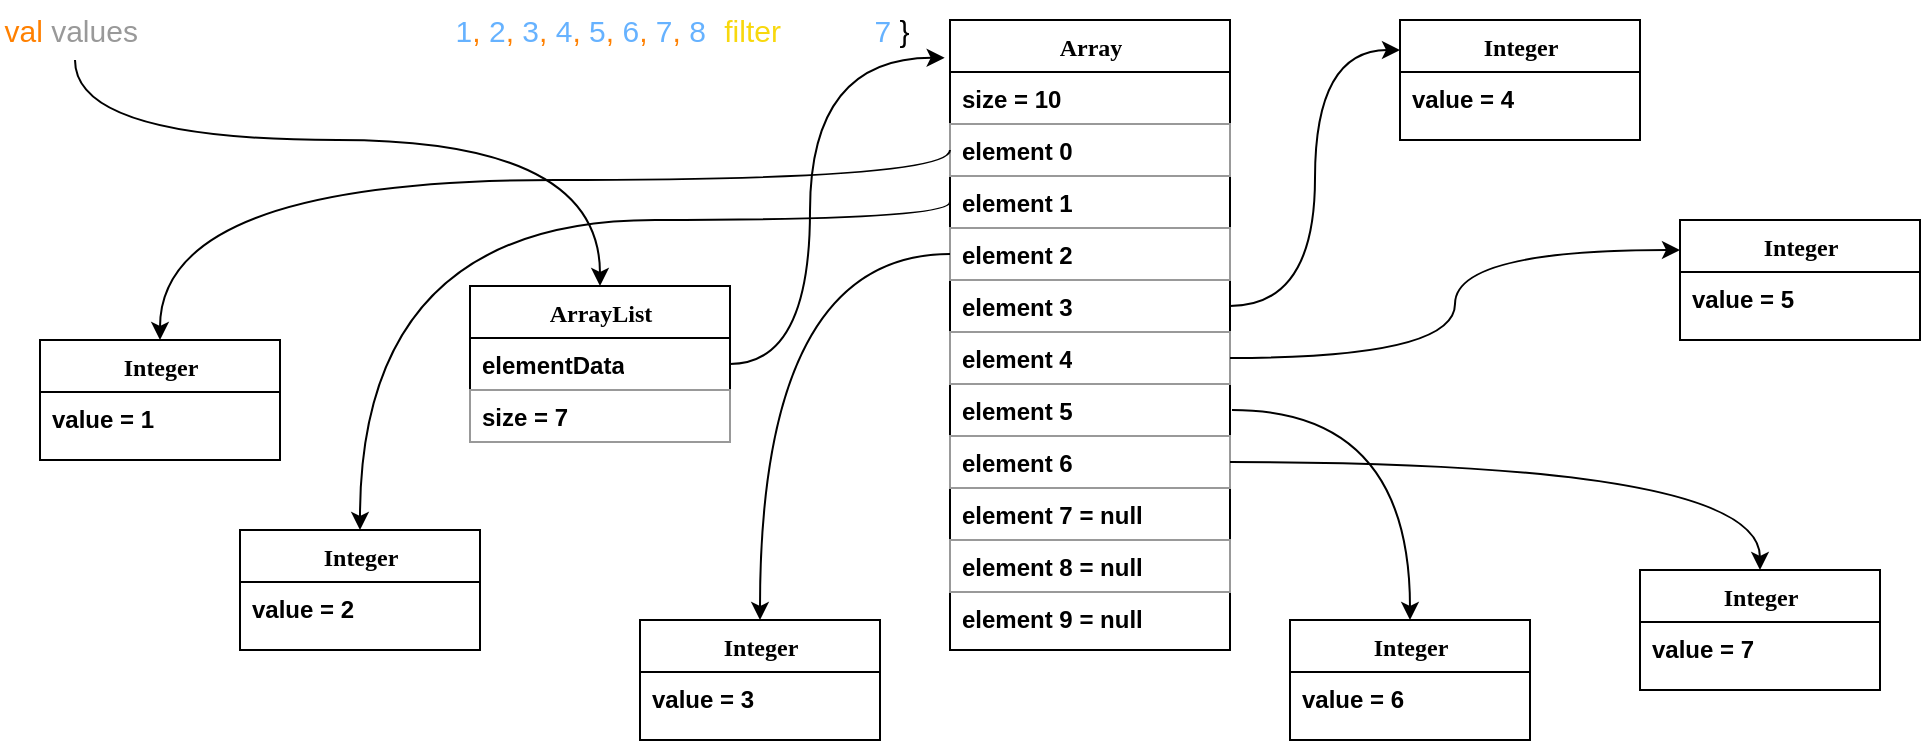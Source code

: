 <mxfile version="24.2.5" type="device">
  <diagram name="Page-1" id="9f46799a-70d6-7492-0946-bef42562c5a5">
    <mxGraphModel dx="1416" dy="745" grid="1" gridSize="10" guides="1" tooltips="1" connect="1" arrows="1" fold="1" page="1" pageScale="1" pageWidth="260" pageHeight="215" background="none" math="0" shadow="0">
      <root>
        <mxCell id="0" />
        <mxCell id="1" parent="0" />
        <mxCell id="78961159f06e98e8-30" value="ArrayList" style="swimlane;html=1;fontStyle=1;align=center;verticalAlign=top;childLayout=stackLayout;horizontal=1;startSize=26;horizontalStack=0;resizeParent=1;resizeLast=0;collapsible=1;marginBottom=0;swimlaneFillColor=#ffffff;rounded=0;shadow=0;comic=0;labelBackgroundColor=none;strokeWidth=1;fillColor=none;fontFamily=Verdana;fontSize=12" parent="1" vertex="1">
          <mxGeometry x="265" y="173" width="130" height="78" as="geometry" />
        </mxCell>
        <mxCell id="78961159f06e98e8-31" value="&lt;b&gt;elementData&lt;/b&gt;" style="text;html=1;strokeColor=none;fillColor=none;align=left;verticalAlign=top;spacingLeft=4;spacingRight=4;whiteSpace=wrap;overflow=hidden;rotatable=0;points=[[0,0.5],[1,0.5]];portConstraint=eastwest;fontColor=#000000;" parent="78961159f06e98e8-30" vertex="1">
          <mxGeometry y="26" width="130" height="26" as="geometry" />
        </mxCell>
        <mxCell id="78961159f06e98e8-32" value="&lt;font color=&quot;#000000&quot;&gt;&lt;b&gt;size = 7&lt;/b&gt;&lt;/font&gt;" style="text;html=1;strokeColor=#999999;fillColor=none;align=left;verticalAlign=top;spacingLeft=4;spacingRight=4;whiteSpace=wrap;overflow=hidden;rotatable=0;points=[[0,0.5],[1,0.5]];portConstraint=eastwest;" parent="78961159f06e98e8-30" vertex="1">
          <mxGeometry y="52" width="130" height="26" as="geometry" />
        </mxCell>
        <mxCell id="78961159f06e98e8-43" value="Array" style="swimlane;html=1;fontStyle=1;align=center;verticalAlign=top;childLayout=stackLayout;horizontal=1;startSize=26;horizontalStack=0;resizeParent=1;resizeLast=0;collapsible=1;marginBottom=0;swimlaneFillColor=#ffffff;rounded=0;shadow=0;comic=0;labelBackgroundColor=default;strokeWidth=1;fillColor=none;fontFamily=Verdana;fontSize=12" parent="1" vertex="1">
          <mxGeometry x="505" y="40" width="140" height="315" as="geometry" />
        </mxCell>
        <mxCell id="78961159f06e98e8-44" value="size = 10" style="text;html=1;align=left;verticalAlign=top;spacingLeft=4;spacingRight=4;whiteSpace=wrap;overflow=hidden;rotatable=0;points=[[0,0.5],[1,0.5]];portConstraint=eastwest;fontColor=#000000;fontStyle=1" parent="78961159f06e98e8-43" vertex="1">
          <mxGeometry y="26" width="140" height="26" as="geometry" />
        </mxCell>
        <mxCell id="78961159f06e98e8-45" value="element 0" style="text;html=1;strokeColor=#999999;fillColor=none;align=left;verticalAlign=top;spacingLeft=4;spacingRight=4;whiteSpace=wrap;overflow=hidden;rotatable=0;points=[[0,0.5],[1,0.5]];portConstraint=eastwest;fontColor=#000000;fontStyle=1" parent="78961159f06e98e8-43" vertex="1">
          <mxGeometry y="52" width="140" height="26" as="geometry" />
        </mxCell>
        <mxCell id="78961159f06e98e8-50" value="element 1" style="text;html=1;strokeColor=none;fillColor=none;align=left;verticalAlign=top;spacingLeft=4;spacingRight=4;whiteSpace=wrap;overflow=hidden;rotatable=0;points=[[0,0.5],[1,0.5]];portConstraint=eastwest;fontColor=#000000;fontStyle=1" parent="78961159f06e98e8-43" vertex="1">
          <mxGeometry y="78" width="140" height="26" as="geometry" />
        </mxCell>
        <mxCell id="SPDqKc0ofXSfoZqgsJQ1-17" value="element 2" style="text;html=1;strokeColor=#999999;fillColor=none;align=left;verticalAlign=top;spacingLeft=4;spacingRight=4;whiteSpace=wrap;overflow=hidden;rotatable=0;points=[[0,0.5],[1,0.5]];portConstraint=eastwest;fontColor=#000000;fontStyle=1" parent="78961159f06e98e8-43" vertex="1">
          <mxGeometry y="104" width="140" height="26" as="geometry" />
        </mxCell>
        <mxCell id="SPDqKc0ofXSfoZqgsJQ1-18" value="element 3" style="text;html=1;strokeColor=none;fillColor=none;align=left;verticalAlign=top;spacingLeft=4;spacingRight=4;whiteSpace=wrap;overflow=hidden;rotatable=0;points=[[0,0.5],[1,0.5]];portConstraint=eastwest;fontColor=#000000;fontStyle=1" parent="78961159f06e98e8-43" vertex="1">
          <mxGeometry y="130" width="140" height="26" as="geometry" />
        </mxCell>
        <mxCell id="SPDqKc0ofXSfoZqgsJQ1-19" value="element 4" style="text;html=1;strokeColor=#999999;fillColor=none;align=left;verticalAlign=top;spacingLeft=4;spacingRight=4;whiteSpace=wrap;overflow=hidden;rotatable=0;points=[[0,0.5],[1,0.5]];portConstraint=eastwest;fontColor=#000000;fontStyle=1" parent="78961159f06e98e8-43" vertex="1">
          <mxGeometry y="156" width="140" height="26" as="geometry" />
        </mxCell>
        <mxCell id="SPDqKc0ofXSfoZqgsJQ1-20" value="element 5" style="text;html=1;strokeColor=none;fillColor=none;align=left;verticalAlign=top;spacingLeft=4;spacingRight=4;whiteSpace=wrap;overflow=hidden;rotatable=0;points=[[0,0.5],[1,0.5]];portConstraint=eastwest;fontColor=#000000;fontStyle=1;perimeterSpacing=1;" parent="78961159f06e98e8-43" vertex="1">
          <mxGeometry y="182" width="140" height="26" as="geometry" />
        </mxCell>
        <mxCell id="SPDqKc0ofXSfoZqgsJQ1-21" value="element 6" style="text;html=1;strokeColor=#999999;fillColor=none;align=left;verticalAlign=top;spacingLeft=4;spacingRight=4;whiteSpace=wrap;overflow=hidden;rotatable=0;points=[[0,0.5],[1,0.5]];portConstraint=eastwest;fontColor=#000000;fontStyle=1" parent="78961159f06e98e8-43" vertex="1">
          <mxGeometry y="208" width="140" height="26" as="geometry" />
        </mxCell>
        <mxCell id="SPDqKc0ofXSfoZqgsJQ1-60" value="element 7 = null" style="text;html=1;strokeColor=none;fillColor=none;align=left;verticalAlign=top;spacingLeft=4;spacingRight=4;whiteSpace=wrap;overflow=hidden;rotatable=0;points=[[0,0.5],[1,0.5]];portConstraint=eastwest;fontColor=#000000;fontStyle=1;perimeterSpacing=1;" parent="78961159f06e98e8-43" vertex="1">
          <mxGeometry y="234" width="140" height="26" as="geometry" />
        </mxCell>
        <mxCell id="SPDqKc0ofXSfoZqgsJQ1-61" value="element 8 = null" style="text;html=1;strokeColor=#999999;fillColor=none;align=left;verticalAlign=top;spacingLeft=4;spacingRight=4;whiteSpace=wrap;overflow=hidden;rotatable=0;points=[[0,0.5],[1,0.5]];portConstraint=eastwest;fontColor=#000000;fontStyle=1" parent="78961159f06e98e8-43" vertex="1">
          <mxGeometry y="260" width="140" height="26" as="geometry" />
        </mxCell>
        <mxCell id="SPDqKc0ofXSfoZqgsJQ1-62" value="element 9 = null" style="text;html=1;strokeColor=none;fillColor=none;align=left;verticalAlign=top;spacingLeft=4;spacingRight=4;whiteSpace=wrap;overflow=hidden;rotatable=0;points=[[0,0.5],[1,0.5]];portConstraint=eastwest;fontColor=#000000;fontStyle=1;perimeterSpacing=1;" parent="78961159f06e98e8-43" vertex="1">
          <mxGeometry y="286" width="140" height="26" as="geometry" />
        </mxCell>
        <mxCell id="78961159f06e98e8-108" value="Integer" style="swimlane;html=1;fontStyle=1;align=center;verticalAlign=top;childLayout=stackLayout;horizontal=1;startSize=26;horizontalStack=0;resizeParent=1;resizeLast=0;collapsible=1;marginBottom=0;swimlaneFillColor=#ffffff;rounded=0;shadow=0;comic=0;labelBackgroundColor=none;strokeWidth=1;fillColor=none;fontFamily=Verdana;fontSize=12" parent="1" vertex="1">
          <mxGeometry x="50" y="200" width="120" height="60" as="geometry" />
        </mxCell>
        <mxCell id="78961159f06e98e8-109" value="value = 1" style="text;html=1;strokeColor=none;fillColor=none;align=left;verticalAlign=top;spacingLeft=4;spacingRight=4;whiteSpace=wrap;overflow=hidden;rotatable=0;points=[[0,0.5],[1,0.5]];portConstraint=eastwest;fontColor=#000000;fontStyle=1" parent="78961159f06e98e8-108" vertex="1">
          <mxGeometry y="26" width="120" height="26" as="geometry" />
        </mxCell>
        <mxCell id="SPDqKc0ofXSfoZqgsJQ1-13" value="&lt;font style=&quot;font-size: 15px;&quot;&gt;&lt;font color=&quot;#ffffff&quot; style=&quot;font-size: 15px;&quot;&gt;intArrayOf(&lt;/font&gt;&lt;span style=&quot;background-color: initial; font-size: 15px;&quot;&gt;&lt;font style=&quot;font-size: 15px;&quot; color=&quot;#66b2ff&quot;&gt;1&lt;/font&gt;&lt;font style=&quot;font-size: 15px;&quot;&gt;&lt;font color=&quot;#ff8000&quot; style=&quot;font-size: 15px;&quot;&gt;,&lt;/font&gt; &lt;/font&gt;&lt;font style=&quot;font-size: 15px;&quot; color=&quot;#66b2ff&quot;&gt;2&lt;/font&gt;&lt;font style=&quot;font-size: 15px;&quot; color=&quot;#ff8000&quot;&gt;,&lt;/font&gt;&lt;font style=&quot;font-size: 15px;&quot; color=&quot;#66b2ff&quot;&gt; 3&lt;/font&gt;&lt;font style=&quot;font-size: 15px;&quot; color=&quot;#ff8000&quot;&gt;,&lt;/font&gt;&lt;font style=&quot;font-size: 15px;&quot; color=&quot;#66b2ff&quot;&gt; 4&lt;/font&gt;&lt;font style=&quot;font-size: 15px;&quot; color=&quot;#ff8000&quot;&gt;,&lt;/font&gt;&lt;font style=&quot;font-size: 15px;&quot; color=&quot;#66b2ff&quot;&gt; 5&lt;/font&gt;&lt;font style=&quot;font-size: 15px;&quot; color=&quot;#ff8000&quot;&gt;,&lt;/font&gt;&lt;font style=&quot;font-size: 15px;&quot; color=&quot;#66b2ff&quot;&gt; 6&lt;/font&gt;&lt;font style=&quot;font-size: 15px;&quot; color=&quot;#ff8000&quot;&gt;,&lt;/font&gt;&lt;font style=&quot;font-size: 15px;&quot; color=&quot;#66b2ff&quot;&gt; 7&lt;/font&gt;&lt;font style=&quot;font-size: 15px;&quot; color=&quot;#ff8000&quot;&gt;,&lt;/font&gt;&lt;font style=&quot;font-size: 15px;&quot; color=&quot;#66b2ff&quot;&gt; 8&lt;/font&gt;&lt;font color=&quot;#ffffff&quot;&gt;).&lt;/font&gt;&lt;font style=&quot;font-size: 15px;&quot; color=&quot;#f8d80d&quot;&gt;filter&lt;/font&gt; &lt;font color=&quot;#ffffff&quot;&gt;{ it &amp;lt;=&lt;/font&gt; &lt;font style=&quot;font-size: 15px;&quot; color=&quot;#66b2ff&quot;&gt;7&lt;/font&gt; }&lt;/span&gt;&lt;/font&gt;" style="text;html=1;align=center;verticalAlign=middle;whiteSpace=wrap;rounded=0;fontSize=15;" parent="1" vertex="1">
          <mxGeometry x="180" y="30" width="310" height="30" as="geometry" />
        </mxCell>
        <mxCell id="SPDqKc0ofXSfoZqgsJQ1-24" style="edgeStyle=orthogonalEdgeStyle;rounded=0;orthogonalLoop=1;jettySize=auto;html=1;entryX=-0.019;entryY=0.06;entryDx=0;entryDy=0;entryPerimeter=0;curved=1;" parent="1" source="78961159f06e98e8-31" target="78961159f06e98e8-43" edge="1">
          <mxGeometry relative="1" as="geometry">
            <Array as="points">
              <mxPoint x="435" y="212" />
              <mxPoint x="435" y="59" />
            </Array>
          </mxGeometry>
        </mxCell>
        <mxCell id="SPDqKc0ofXSfoZqgsJQ1-28" value="Integer" style="swimlane;html=1;fontStyle=1;align=center;verticalAlign=top;childLayout=stackLayout;horizontal=1;startSize=26;horizontalStack=0;resizeParent=1;resizeLast=0;collapsible=1;marginBottom=0;swimlaneFillColor=#ffffff;rounded=0;shadow=0;comic=0;labelBackgroundColor=none;strokeWidth=1;fillColor=none;fontFamily=Verdana;fontSize=12" parent="1" vertex="1">
          <mxGeometry x="150" y="295" width="120" height="60" as="geometry" />
        </mxCell>
        <mxCell id="SPDqKc0ofXSfoZqgsJQ1-67" value="value = 2" style="text;html=1;strokeColor=none;fillColor=none;align=left;verticalAlign=top;spacingLeft=4;spacingRight=4;whiteSpace=wrap;overflow=hidden;rotatable=0;points=[[0,0.5],[1,0.5]];portConstraint=eastwest;fontColor=#000000;fontStyle=1" parent="SPDqKc0ofXSfoZqgsJQ1-28" vertex="1">
          <mxGeometry y="26" width="120" height="26" as="geometry" />
        </mxCell>
        <mxCell id="SPDqKc0ofXSfoZqgsJQ1-30" value="Integer" style="swimlane;html=1;fontStyle=1;align=center;verticalAlign=top;childLayout=stackLayout;horizontal=1;startSize=26;horizontalStack=0;resizeParent=1;resizeLast=0;collapsible=1;marginBottom=0;swimlaneFillColor=#ffffff;rounded=0;shadow=0;comic=0;labelBackgroundColor=none;strokeWidth=1;fillColor=none;fontFamily=Verdana;fontSize=12" parent="1" vertex="1">
          <mxGeometry x="350" y="340" width="120" height="60" as="geometry" />
        </mxCell>
        <mxCell id="SPDqKc0ofXSfoZqgsJQ1-31" value="value = 3" style="text;html=1;strokeColor=none;fillColor=none;align=left;verticalAlign=top;spacingLeft=4;spacingRight=4;whiteSpace=wrap;overflow=hidden;rotatable=0;points=[[0,0.5],[1,0.5]];portConstraint=eastwest;fontColor=#000000;fontStyle=1" parent="SPDqKc0ofXSfoZqgsJQ1-30" vertex="1">
          <mxGeometry y="26" width="120" height="26" as="geometry" />
        </mxCell>
        <mxCell id="SPDqKc0ofXSfoZqgsJQ1-32" value="Integer" style="swimlane;html=1;fontStyle=1;align=center;verticalAlign=top;childLayout=stackLayout;horizontal=1;startSize=26;horizontalStack=0;resizeParent=1;resizeLast=0;collapsible=1;marginBottom=0;swimlaneFillColor=#ffffff;rounded=0;shadow=0;comic=0;labelBackgroundColor=none;strokeWidth=1;fillColor=none;fontFamily=Verdana;fontSize=12" parent="1" vertex="1">
          <mxGeometry x="730" y="40" width="120" height="60" as="geometry" />
        </mxCell>
        <mxCell id="SPDqKc0ofXSfoZqgsJQ1-33" value="value = 4" style="text;html=1;strokeColor=none;fillColor=none;align=left;verticalAlign=top;spacingLeft=4;spacingRight=4;whiteSpace=wrap;overflow=hidden;rotatable=0;points=[[0,0.5],[1,0.5]];portConstraint=eastwest;fontColor=#000000;fontStyle=1" parent="SPDqKc0ofXSfoZqgsJQ1-32" vertex="1">
          <mxGeometry y="26" width="120" height="26" as="geometry" />
        </mxCell>
        <mxCell id="SPDqKc0ofXSfoZqgsJQ1-34" value="Integer" style="swimlane;html=1;fontStyle=1;align=center;verticalAlign=top;childLayout=stackLayout;horizontal=1;startSize=26;horizontalStack=0;resizeParent=1;resizeLast=0;collapsible=1;marginBottom=0;swimlaneFillColor=#ffffff;rounded=0;shadow=0;comic=0;labelBackgroundColor=none;strokeWidth=1;fillColor=none;fontFamily=Verdana;fontSize=12" parent="1" vertex="1">
          <mxGeometry x="870" y="140" width="120" height="60" as="geometry" />
        </mxCell>
        <mxCell id="SPDqKc0ofXSfoZqgsJQ1-35" value="value = 5" style="text;html=1;strokeColor=none;fillColor=none;align=left;verticalAlign=top;spacingLeft=4;spacingRight=4;whiteSpace=wrap;overflow=hidden;rotatable=0;points=[[0,0.5],[1,0.5]];portConstraint=eastwest;fontColor=#000000;fontStyle=1" parent="SPDqKc0ofXSfoZqgsJQ1-34" vertex="1">
          <mxGeometry y="26" width="120" height="26" as="geometry" />
        </mxCell>
        <mxCell id="SPDqKc0ofXSfoZqgsJQ1-36" value="Integer" style="swimlane;html=1;fontStyle=1;align=center;verticalAlign=top;childLayout=stackLayout;horizontal=1;startSize=26;horizontalStack=0;resizeParent=1;resizeLast=0;collapsible=1;marginBottom=0;swimlaneFillColor=#ffffff;rounded=0;shadow=0;comic=0;labelBackgroundColor=none;strokeWidth=1;fillColor=none;fontFamily=Verdana;fontSize=12" parent="1" vertex="1">
          <mxGeometry x="675" y="340" width="120" height="60" as="geometry" />
        </mxCell>
        <mxCell id="SPDqKc0ofXSfoZqgsJQ1-37" value="value = 6" style="text;html=1;strokeColor=none;fillColor=none;align=left;verticalAlign=top;spacingLeft=4;spacingRight=4;whiteSpace=wrap;overflow=hidden;rotatable=0;points=[[0,0.5],[1,0.5]];portConstraint=eastwest;fontColor=#000000;fontStyle=1" parent="SPDqKc0ofXSfoZqgsJQ1-36" vertex="1">
          <mxGeometry y="26" width="120" height="26" as="geometry" />
        </mxCell>
        <mxCell id="SPDqKc0ofXSfoZqgsJQ1-38" value="Integer" style="swimlane;html=1;fontStyle=1;align=center;verticalAlign=top;childLayout=stackLayout;horizontal=1;startSize=26;horizontalStack=0;resizeParent=1;resizeLast=0;collapsible=1;marginBottom=0;swimlaneFillColor=#ffffff;rounded=0;shadow=0;comic=0;labelBackgroundColor=none;strokeWidth=1;fillColor=none;fontFamily=Verdana;fontSize=12" parent="1" vertex="1">
          <mxGeometry x="850" y="315" width="120" height="60" as="geometry" />
        </mxCell>
        <mxCell id="SPDqKc0ofXSfoZqgsJQ1-39" value="value = 7" style="text;html=1;strokeColor=none;fillColor=none;align=left;verticalAlign=top;spacingLeft=4;spacingRight=4;whiteSpace=wrap;overflow=hidden;rotatable=0;points=[[0,0.5],[1,0.5]];portConstraint=eastwest;fontColor=#000000;fontStyle=1" parent="SPDqKc0ofXSfoZqgsJQ1-38" vertex="1">
          <mxGeometry y="26" width="120" height="26" as="geometry" />
        </mxCell>
        <mxCell id="SPDqKc0ofXSfoZqgsJQ1-50" style="edgeStyle=orthogonalEdgeStyle;rounded=0;orthogonalLoop=1;jettySize=auto;html=1;exitX=0;exitY=0.5;exitDx=0;exitDy=0;entryX=0.5;entryY=0;entryDx=0;entryDy=0;curved=1;" parent="1" source="78961159f06e98e8-50" target="SPDqKc0ofXSfoZqgsJQ1-28" edge="1">
          <mxGeometry relative="1" as="geometry">
            <Array as="points">
              <mxPoint x="505" y="140" />
              <mxPoint x="210" y="140" />
            </Array>
          </mxGeometry>
        </mxCell>
        <mxCell id="SPDqKc0ofXSfoZqgsJQ1-54" style="edgeStyle=orthogonalEdgeStyle;rounded=0;orthogonalLoop=1;jettySize=auto;html=1;exitX=1;exitY=0.5;exitDx=0;exitDy=0;entryX=0;entryY=0.25;entryDx=0;entryDy=0;curved=1;" parent="1" source="SPDqKc0ofXSfoZqgsJQ1-18" target="SPDqKc0ofXSfoZqgsJQ1-32" edge="1">
          <mxGeometry relative="1" as="geometry" />
        </mxCell>
        <mxCell id="SPDqKc0ofXSfoZqgsJQ1-55" style="edgeStyle=orthogonalEdgeStyle;rounded=0;orthogonalLoop=1;jettySize=auto;html=1;exitX=1;exitY=0.5;exitDx=0;exitDy=0;entryX=0;entryY=0.25;entryDx=0;entryDy=0;curved=1;" parent="1" source="SPDqKc0ofXSfoZqgsJQ1-19" target="SPDqKc0ofXSfoZqgsJQ1-34" edge="1">
          <mxGeometry relative="1" as="geometry" />
        </mxCell>
        <mxCell id="SPDqKc0ofXSfoZqgsJQ1-56" style="edgeStyle=orthogonalEdgeStyle;rounded=0;orthogonalLoop=1;jettySize=auto;html=1;exitX=1;exitY=0.5;exitDx=0;exitDy=0;entryX=0.5;entryY=0;entryDx=0;entryDy=0;curved=1;" parent="1" source="SPDqKc0ofXSfoZqgsJQ1-20" target="SPDqKc0ofXSfoZqgsJQ1-36" edge="1">
          <mxGeometry relative="1" as="geometry" />
        </mxCell>
        <mxCell id="SPDqKc0ofXSfoZqgsJQ1-58" style="edgeStyle=orthogonalEdgeStyle;rounded=0;orthogonalLoop=1;jettySize=auto;html=1;exitX=1;exitY=0.5;exitDx=0;exitDy=0;entryX=0.5;entryY=0;entryDx=0;entryDy=0;curved=1;" parent="1" source="SPDqKc0ofXSfoZqgsJQ1-21" target="SPDqKc0ofXSfoZqgsJQ1-38" edge="1">
          <mxGeometry relative="1" as="geometry" />
        </mxCell>
        <mxCell id="SPDqKc0ofXSfoZqgsJQ1-73" style="edgeStyle=orthogonalEdgeStyle;rounded=0;orthogonalLoop=1;jettySize=auto;html=1;exitX=0;exitY=0.5;exitDx=0;exitDy=0;entryX=0.5;entryY=0;entryDx=0;entryDy=0;curved=1;" parent="1" source="SPDqKc0ofXSfoZqgsJQ1-17" target="SPDqKc0ofXSfoZqgsJQ1-30" edge="1">
          <mxGeometry relative="1" as="geometry" />
        </mxCell>
        <mxCell id="SPDqKc0ofXSfoZqgsJQ1-74" style="edgeStyle=orthogonalEdgeStyle;rounded=0;orthogonalLoop=1;jettySize=auto;html=1;exitX=0;exitY=0.5;exitDx=0;exitDy=0;entryX=0.5;entryY=0;entryDx=0;entryDy=0;curved=1;" parent="1" source="78961159f06e98e8-45" target="78961159f06e98e8-108" edge="1">
          <mxGeometry relative="1" as="geometry">
            <Array as="points">
              <mxPoint x="505" y="120" />
              <mxPoint x="110" y="120" />
            </Array>
          </mxGeometry>
        </mxCell>
        <mxCell id="kkorx4zCQOGIB5-pgk0h-1" style="edgeStyle=orthogonalEdgeStyle;rounded=0;orthogonalLoop=1;jettySize=auto;html=1;exitX=0.25;exitY=1;exitDx=0;exitDy=0;entryX=0.5;entryY=0;entryDx=0;entryDy=0;curved=1;" parent="1" source="waZUx3IHzODgIp3ZByhl-254" target="78961159f06e98e8-30" edge="1">
          <mxGeometry relative="1" as="geometry">
            <Array as="points">
              <mxPoint x="68" y="100" />
              <mxPoint x="330" y="100" />
            </Array>
          </mxGeometry>
        </mxCell>
        <mxCell id="waZUx3IHzODgIp3ZByhl-254" value="&lt;font style=&quot;font-size: 15px;&quot;&gt;&lt;font color=&quot;#ff8000&quot; style=&quot;font-size: 15px;&quot;&gt;val&lt;/font&gt;&amp;nbsp;&lt;font color=&quot;#999999&quot; style=&quot;font-size: 15px;&quot;&gt;values&lt;/font&gt;&lt;font color=&quot;#ffffff&quot; style=&quot;font-size: 15px;&quot;&gt;: List&amp;lt;Int&amp;gt; =&lt;/font&gt;&lt;/font&gt;" style="text;html=1;align=center;verticalAlign=middle;whiteSpace=wrap;rounded=0;fontSize=15;" parent="1" vertex="1">
          <mxGeometry x="30" y="30" width="150" height="30" as="geometry" />
        </mxCell>
      </root>
    </mxGraphModel>
  </diagram>
</mxfile>
